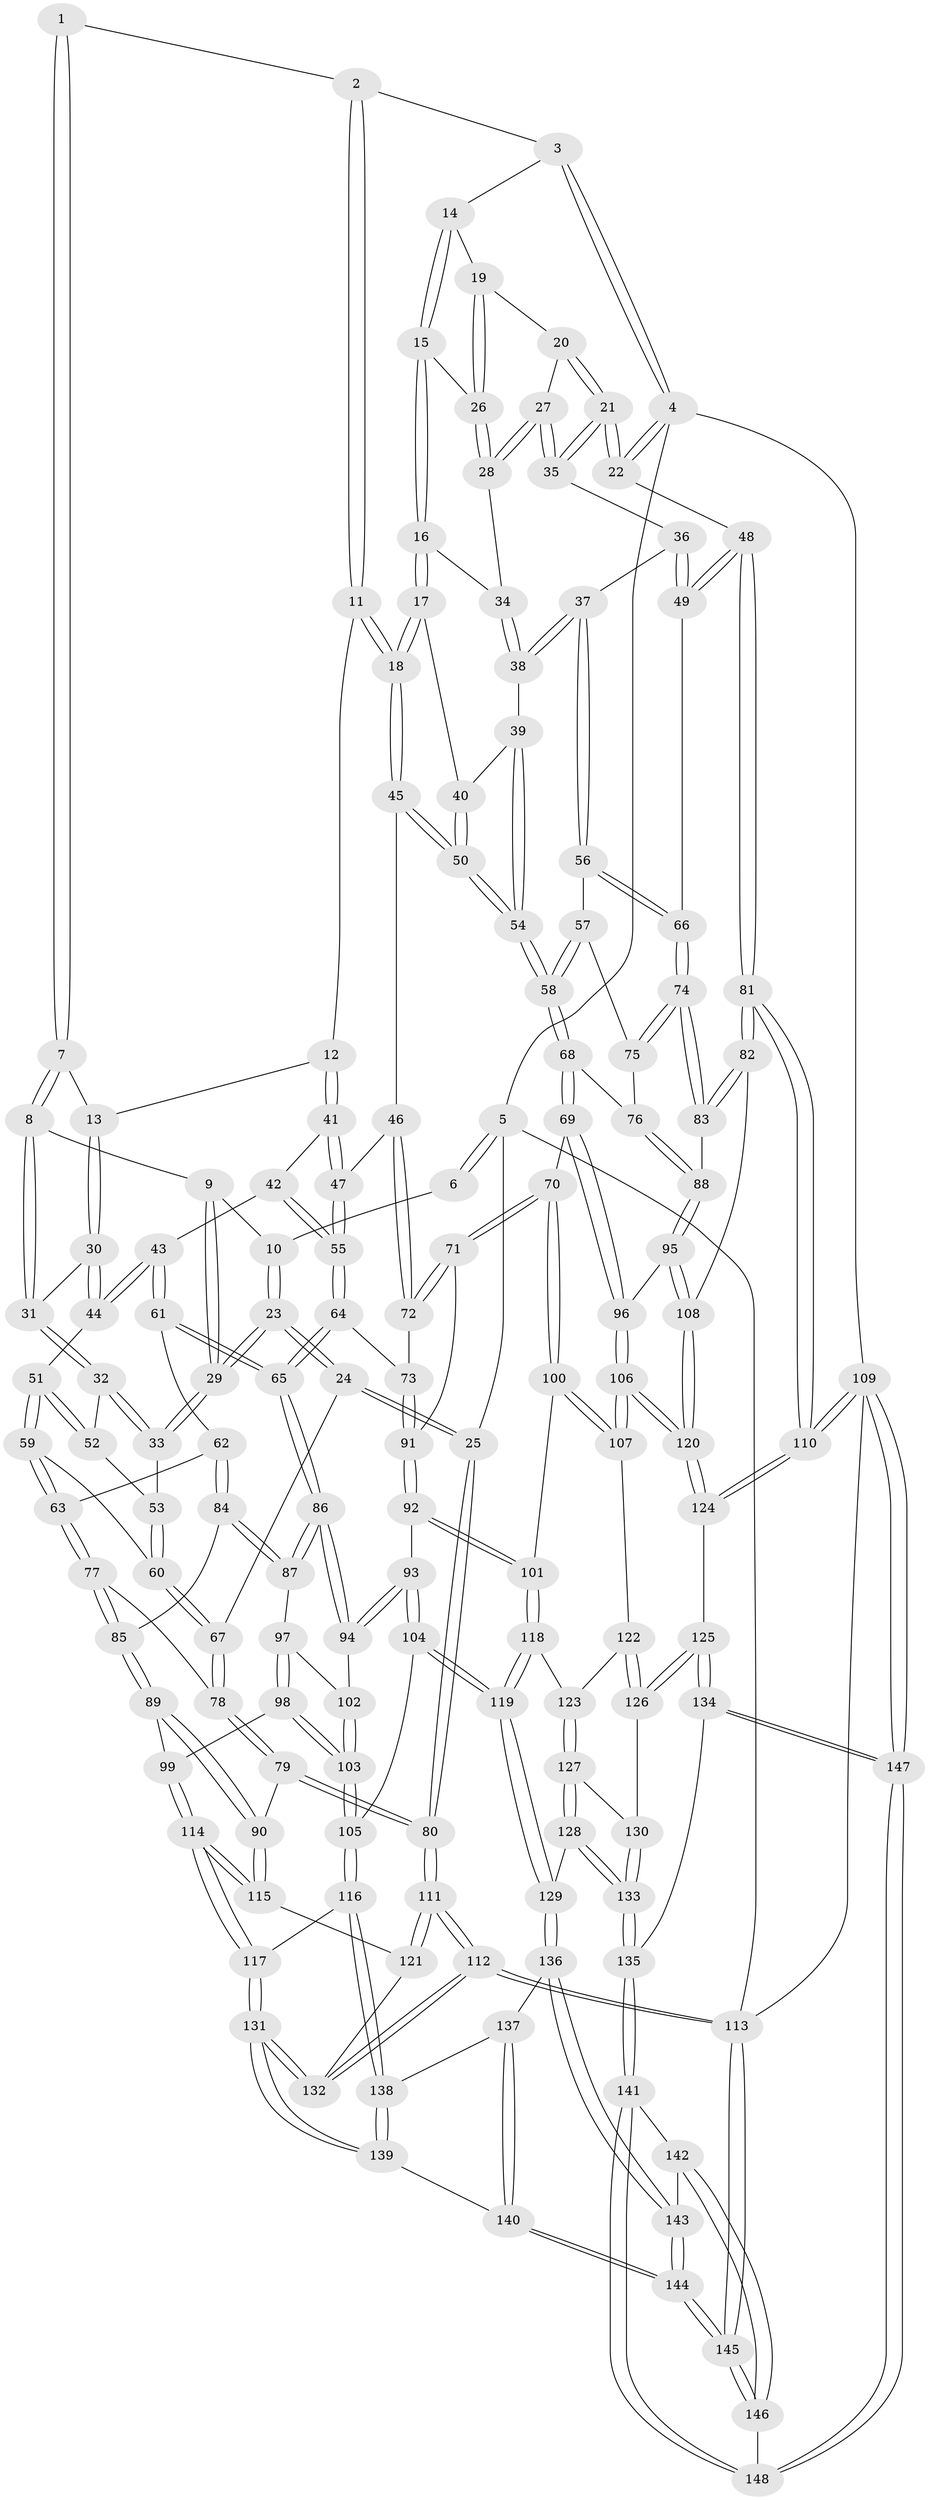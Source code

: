 // coarse degree distribution, {3: 0.3108108108108108, 5: 0.013513513513513514, 4: 0.6351351351351351, 2: 0.02702702702702703, 6: 0.013513513513513514}
// Generated by graph-tools (version 1.1) at 2025/38/03/04/25 23:38:21]
// undirected, 148 vertices, 367 edges
graph export_dot {
  node [color=gray90,style=filled];
  1 [pos="+0.32948262370488907+0"];
  2 [pos="+0.7352632363191358+0"];
  3 [pos="+0.7583781590976297+0"];
  4 [pos="+1+0"];
  5 [pos="+0+0"];
  6 [pos="+0.005582841918297929+0"];
  7 [pos="+0.33915189888052677+0"];
  8 [pos="+0.16438726900928674+0.09223934378219531"];
  9 [pos="+0.12890852555880095+0.06873357057394691"];
  10 [pos="+0.09730596061639989+0"];
  11 [pos="+0.5384716653135059+0.11227741139659475"];
  12 [pos="+0.4579420832960282+0.10349133680000755"];
  13 [pos="+0.3574634051287433+0"];
  14 [pos="+0.7598354240772597+0"];
  15 [pos="+0.687553678215616+0.09243735002441573"];
  16 [pos="+0.6725519284320022+0.12563300240807895"];
  17 [pos="+0.639565406988858+0.16802467606428265"];
  18 [pos="+0.6147718193955832+0.1694277242167257"];
  19 [pos="+0.8252175802658294+0"];
  20 [pos="+0.9225891734869954+0.05289100107875711"];
  21 [pos="+1+0.11614543488795374"];
  22 [pos="+1+0.11979024941375586"];
  23 [pos="+0+0.2133280073209427"];
  24 [pos="+0+0.2258969258325898"];
  25 [pos="+0+0.20567440316682903"];
  26 [pos="+0.8200186344369097+0.09542455434090032"];
  27 [pos="+0.8991479229158269+0.13851429449027342"];
  28 [pos="+0.8212542247215168+0.10127362601168427"];
  29 [pos="+0.004262643029437682+0.20946839565317502"];
  30 [pos="+0.23266742265068263+0.1727056268425385"];
  31 [pos="+0.21840791812993388+0.16813533985267362"];
  32 [pos="+0.07414954356161549+0.20459329413956925"];
  33 [pos="+0.013563548147677606+0.2094224623425508"];
  34 [pos="+0.8034679682372978+0.13206164187449987"];
  35 [pos="+0.902682912064185+0.14354373155798944"];
  36 [pos="+0.888478897757604+0.21430585486125203"];
  37 [pos="+0.8180338291154986+0.24738144492484077"];
  38 [pos="+0.7898459728208994+0.22684317732515016"];
  39 [pos="+0.7418244561561846+0.2246291207442094"];
  40 [pos="+0.6426745484933524+0.17059267429284772"];
  41 [pos="+0.43407912103161417+0.1533128773124491"];
  42 [pos="+0.3568896756159423+0.22216483995728714"];
  43 [pos="+0.27423331910906795+0.22409665873367396"];
  44 [pos="+0.2595051540001317+0.21646964115809042"];
  45 [pos="+0.5647279387110232+0.2708111811898103"];
  46 [pos="+0.5576683586737383+0.27627975393317766"];
  47 [pos="+0.5014297522579007+0.28775086795259663"];
  48 [pos="+1+0.26259667858198626"];
  49 [pos="+1+0.2947443629648479"];
  50 [pos="+0.6774772896921526+0.34978713841711523"];
  51 [pos="+0.24252552874208977+0.2357699628075152"];
  52 [pos="+0.15555834645000663+0.2738120988939098"];
  53 [pos="+0.14540587325208304+0.29409303337796106"];
  54 [pos="+0.6855654786296503+0.3599871793004408"];
  55 [pos="+0.4346355746135315+0.34993802555586523"];
  56 [pos="+0.8216219781601911+0.27350404417180146"];
  57 [pos="+0.8187140173303278+0.28775025198812226"];
  58 [pos="+0.6893283345781074+0.3737245070666892"];
  59 [pos="+0.18881995390608872+0.3412277811785115"];
  60 [pos="+0.14443118464139149+0.3173817818814576"];
  61 [pos="+0.29790940779287417+0.35622337975616836"];
  62 [pos="+0.2293396698639565+0.40486205277070403"];
  63 [pos="+0.19970135379021609+0.386562151677883"];
  64 [pos="+0.42676084990757174+0.386218612101631"];
  65 [pos="+0.4118621441910841+0.3947438006929483"];
  66 [pos="+0.9787744502641388+0.3419158955748151"];
  67 [pos="+0.062269263928185145+0.3393617004951623"];
  68 [pos="+0.6877591962945063+0.4023494834918082"];
  69 [pos="+0.6851570182648881+0.40522902091509655"];
  70 [pos="+0.6304062078879705+0.44105173427818173"];
  71 [pos="+0.6164348855237369+0.43306929554228707"];
  72 [pos="+0.5786766574539751+0.40488690964947144"];
  73 [pos="+0.42732028900536073+0.38654078226634875"];
  74 [pos="+0.9079618837636042+0.4148052903466177"];
  75 [pos="+0.8195711326440226+0.29178973989585283"];
  76 [pos="+0.793674850476036+0.41880542716011504"];
  77 [pos="+0.09427483196663135+0.4165639998668758"];
  78 [pos="+0.08898974258451038+0.41644160819926396"];
  79 [pos="+0.028360044889668725+0.5031093384491404"];
  80 [pos="+0+0.49756207197142027"];
  81 [pos="+1+0.6658576642897521"];
  82 [pos="+1+0.6333376015951371"];
  83 [pos="+0.893123788367368+0.4450144316966328"];
  84 [pos="+0.23808088403000238+0.44945071882994686"];
  85 [pos="+0.16405175175682626+0.47802505384640703"];
  86 [pos="+0.3802108045929057+0.4547854834053655"];
  87 [pos="+0.24440663661404108+0.459157924242875"];
  88 [pos="+0.8508442864938675+0.4551921112678859"];
  89 [pos="+0.15200410682280818+0.5143262503337239"];
  90 [pos="+0.07175065748041096+0.5470438059462192"];
  91 [pos="+0.48490051704040643+0.46916917280929843"];
  92 [pos="+0.5132500529914187+0.5473989495066454"];
  93 [pos="+0.39883619758887334+0.5408476374852168"];
  94 [pos="+0.3799093077550789+0.46581274254153954"];
  95 [pos="+0.837941014024824+0.4786912492665978"];
  96 [pos="+0.77147113033435+0.5570987114802295"];
  97 [pos="+0.2448198937874166+0.46781482588964657"];
  98 [pos="+0.24274003186197443+0.5451871468388829"];
  99 [pos="+0.2258964564256849+0.5486367064118844"];
  100 [pos="+0.6171340832660026+0.5052765464114201"];
  101 [pos="+0.5267567907466184+0.5567801324633899"];
  102 [pos="+0.324110378741967+0.5073770562918302"];
  103 [pos="+0.2714366681806716+0.5707126637695441"];
  104 [pos="+0.3473044786389591+0.6332933512895271"];
  105 [pos="+0.3164016497200754+0.6385944846848302"];
  106 [pos="+0.757449986736754+0.5950211270078772"];
  107 [pos="+0.675790269903233+0.57387791889728"];
  108 [pos="+0.9053337695159688+0.6662548863776878"];
  109 [pos="+1+1"];
  110 [pos="+1+1"];
  111 [pos="+0+0.7625077324185079"];
  112 [pos="+0+1"];
  113 [pos="+0+1"];
  114 [pos="+0.11667467292090201+0.6303445937536736"];
  115 [pos="+0.09948981986991308+0.6184797659986668"];
  116 [pos="+0.3078871315317456+0.6493245190266123"];
  117 [pos="+0.1402559990437274+0.6693685218441364"];
  118 [pos="+0.5234504227193815+0.6121880895646925"];
  119 [pos="+0.42677199205082733+0.6742114527145459"];
  120 [pos="+0.8125043635076306+0.6982972277333045"];
  121 [pos="+0.04915241762771499+0.6457420520515967"];
  122 [pos="+0.6277297116319772+0.6410718764135122"];
  123 [pos="+0.5367977311952172+0.6254539121004535"];
  124 [pos="+0.7579888680920384+0.7997638767525675"];
  125 [pos="+0.7522566285999092+0.8025072660612244"];
  126 [pos="+0.6360266984317652+0.6725812477166815"];
  127 [pos="+0.544511134089321+0.6560958875869238"];
  128 [pos="+0.539203751863004+0.7713399769108964"];
  129 [pos="+0.4505443010142502+0.7481725819130416"];
  130 [pos="+0.5954297751803092+0.6930932771964616"];
  131 [pos="+0.13042237509381382+0.8323482213655576"];
  132 [pos="+0.03206274908654559+0.8985035516137875"];
  133 [pos="+0.5598289977747241+0.786824611185196"];
  134 [pos="+0.7467972829142524+0.8071642041537278"];
  135 [pos="+0.6024948471523778+0.8352631721937731"];
  136 [pos="+0.3818235501967973+0.8318473614849605"];
  137 [pos="+0.3170252802643569+0.7248435670293568"];
  138 [pos="+0.30004096560850024+0.6925277222586758"];
  139 [pos="+0.18773634128609054+0.8312791722229746"];
  140 [pos="+0.2743053039572772+0.8682197179965412"];
  141 [pos="+0.5834268052770544+0.8631122341983658"];
  142 [pos="+0.3912875549987052+0.8722127901927064"];
  143 [pos="+0.3745179981782655+0.8572243630017353"];
  144 [pos="+0.29635816488145034+0.8785229868208538"];
  145 [pos="+0.2664618292815404+1"];
  146 [pos="+0.507014838565989+1"];
  147 [pos="+0.725253760332192+1"];
  148 [pos="+0.5181477739309555+1"];
  1 -- 2;
  1 -- 7;
  1 -- 7;
  2 -- 3;
  2 -- 11;
  2 -- 11;
  3 -- 4;
  3 -- 4;
  3 -- 14;
  4 -- 5;
  4 -- 22;
  4 -- 22;
  4 -- 109;
  5 -- 6;
  5 -- 6;
  5 -- 25;
  5 -- 113;
  6 -- 10;
  7 -- 8;
  7 -- 8;
  7 -- 13;
  8 -- 9;
  8 -- 31;
  8 -- 31;
  9 -- 10;
  9 -- 29;
  9 -- 29;
  10 -- 23;
  10 -- 23;
  11 -- 12;
  11 -- 18;
  11 -- 18;
  12 -- 13;
  12 -- 41;
  12 -- 41;
  13 -- 30;
  13 -- 30;
  14 -- 15;
  14 -- 15;
  14 -- 19;
  15 -- 16;
  15 -- 16;
  15 -- 26;
  16 -- 17;
  16 -- 17;
  16 -- 34;
  17 -- 18;
  17 -- 18;
  17 -- 40;
  18 -- 45;
  18 -- 45;
  19 -- 20;
  19 -- 26;
  19 -- 26;
  20 -- 21;
  20 -- 21;
  20 -- 27;
  21 -- 22;
  21 -- 22;
  21 -- 35;
  21 -- 35;
  22 -- 48;
  23 -- 24;
  23 -- 24;
  23 -- 29;
  23 -- 29;
  24 -- 25;
  24 -- 25;
  24 -- 67;
  25 -- 80;
  25 -- 80;
  26 -- 28;
  26 -- 28;
  27 -- 28;
  27 -- 28;
  27 -- 35;
  27 -- 35;
  28 -- 34;
  29 -- 33;
  29 -- 33;
  30 -- 31;
  30 -- 44;
  30 -- 44;
  31 -- 32;
  31 -- 32;
  32 -- 33;
  32 -- 33;
  32 -- 52;
  33 -- 53;
  34 -- 38;
  34 -- 38;
  35 -- 36;
  36 -- 37;
  36 -- 49;
  36 -- 49;
  37 -- 38;
  37 -- 38;
  37 -- 56;
  37 -- 56;
  38 -- 39;
  39 -- 40;
  39 -- 54;
  39 -- 54;
  40 -- 50;
  40 -- 50;
  41 -- 42;
  41 -- 47;
  41 -- 47;
  42 -- 43;
  42 -- 55;
  42 -- 55;
  43 -- 44;
  43 -- 44;
  43 -- 61;
  43 -- 61;
  44 -- 51;
  45 -- 46;
  45 -- 50;
  45 -- 50;
  46 -- 47;
  46 -- 72;
  46 -- 72;
  47 -- 55;
  47 -- 55;
  48 -- 49;
  48 -- 49;
  48 -- 81;
  48 -- 81;
  49 -- 66;
  50 -- 54;
  50 -- 54;
  51 -- 52;
  51 -- 52;
  51 -- 59;
  51 -- 59;
  52 -- 53;
  53 -- 60;
  53 -- 60;
  54 -- 58;
  54 -- 58;
  55 -- 64;
  55 -- 64;
  56 -- 57;
  56 -- 66;
  56 -- 66;
  57 -- 58;
  57 -- 58;
  57 -- 75;
  58 -- 68;
  58 -- 68;
  59 -- 60;
  59 -- 63;
  59 -- 63;
  60 -- 67;
  60 -- 67;
  61 -- 62;
  61 -- 65;
  61 -- 65;
  62 -- 63;
  62 -- 84;
  62 -- 84;
  63 -- 77;
  63 -- 77;
  64 -- 65;
  64 -- 65;
  64 -- 73;
  65 -- 86;
  65 -- 86;
  66 -- 74;
  66 -- 74;
  67 -- 78;
  67 -- 78;
  68 -- 69;
  68 -- 69;
  68 -- 76;
  69 -- 70;
  69 -- 96;
  69 -- 96;
  70 -- 71;
  70 -- 71;
  70 -- 100;
  70 -- 100;
  71 -- 72;
  71 -- 72;
  71 -- 91;
  72 -- 73;
  73 -- 91;
  73 -- 91;
  74 -- 75;
  74 -- 75;
  74 -- 83;
  74 -- 83;
  75 -- 76;
  76 -- 88;
  76 -- 88;
  77 -- 78;
  77 -- 85;
  77 -- 85;
  78 -- 79;
  78 -- 79;
  79 -- 80;
  79 -- 80;
  79 -- 90;
  80 -- 111;
  80 -- 111;
  81 -- 82;
  81 -- 82;
  81 -- 110;
  81 -- 110;
  82 -- 83;
  82 -- 83;
  82 -- 108;
  83 -- 88;
  84 -- 85;
  84 -- 87;
  84 -- 87;
  85 -- 89;
  85 -- 89;
  86 -- 87;
  86 -- 87;
  86 -- 94;
  86 -- 94;
  87 -- 97;
  88 -- 95;
  88 -- 95;
  89 -- 90;
  89 -- 90;
  89 -- 99;
  90 -- 115;
  90 -- 115;
  91 -- 92;
  91 -- 92;
  92 -- 93;
  92 -- 101;
  92 -- 101;
  93 -- 94;
  93 -- 94;
  93 -- 104;
  93 -- 104;
  94 -- 102;
  95 -- 96;
  95 -- 108;
  95 -- 108;
  96 -- 106;
  96 -- 106;
  97 -- 98;
  97 -- 98;
  97 -- 102;
  98 -- 99;
  98 -- 103;
  98 -- 103;
  99 -- 114;
  99 -- 114;
  100 -- 101;
  100 -- 107;
  100 -- 107;
  101 -- 118;
  101 -- 118;
  102 -- 103;
  102 -- 103;
  103 -- 105;
  103 -- 105;
  104 -- 105;
  104 -- 119;
  104 -- 119;
  105 -- 116;
  105 -- 116;
  106 -- 107;
  106 -- 107;
  106 -- 120;
  106 -- 120;
  107 -- 122;
  108 -- 120;
  108 -- 120;
  109 -- 110;
  109 -- 110;
  109 -- 147;
  109 -- 147;
  109 -- 113;
  110 -- 124;
  110 -- 124;
  111 -- 112;
  111 -- 112;
  111 -- 121;
  111 -- 121;
  112 -- 113;
  112 -- 113;
  112 -- 132;
  112 -- 132;
  113 -- 145;
  113 -- 145;
  114 -- 115;
  114 -- 115;
  114 -- 117;
  114 -- 117;
  115 -- 121;
  116 -- 117;
  116 -- 138;
  116 -- 138;
  117 -- 131;
  117 -- 131;
  118 -- 119;
  118 -- 119;
  118 -- 123;
  119 -- 129;
  119 -- 129;
  120 -- 124;
  120 -- 124;
  121 -- 132;
  122 -- 123;
  122 -- 126;
  122 -- 126;
  123 -- 127;
  123 -- 127;
  124 -- 125;
  125 -- 126;
  125 -- 126;
  125 -- 134;
  125 -- 134;
  126 -- 130;
  127 -- 128;
  127 -- 128;
  127 -- 130;
  128 -- 129;
  128 -- 133;
  128 -- 133;
  129 -- 136;
  129 -- 136;
  130 -- 133;
  130 -- 133;
  131 -- 132;
  131 -- 132;
  131 -- 139;
  131 -- 139;
  133 -- 135;
  133 -- 135;
  134 -- 135;
  134 -- 147;
  134 -- 147;
  135 -- 141;
  135 -- 141;
  136 -- 137;
  136 -- 143;
  136 -- 143;
  137 -- 138;
  137 -- 140;
  137 -- 140;
  138 -- 139;
  138 -- 139;
  139 -- 140;
  140 -- 144;
  140 -- 144;
  141 -- 142;
  141 -- 148;
  141 -- 148;
  142 -- 143;
  142 -- 146;
  142 -- 146;
  143 -- 144;
  143 -- 144;
  144 -- 145;
  144 -- 145;
  145 -- 146;
  145 -- 146;
  146 -- 148;
  147 -- 148;
  147 -- 148;
}
